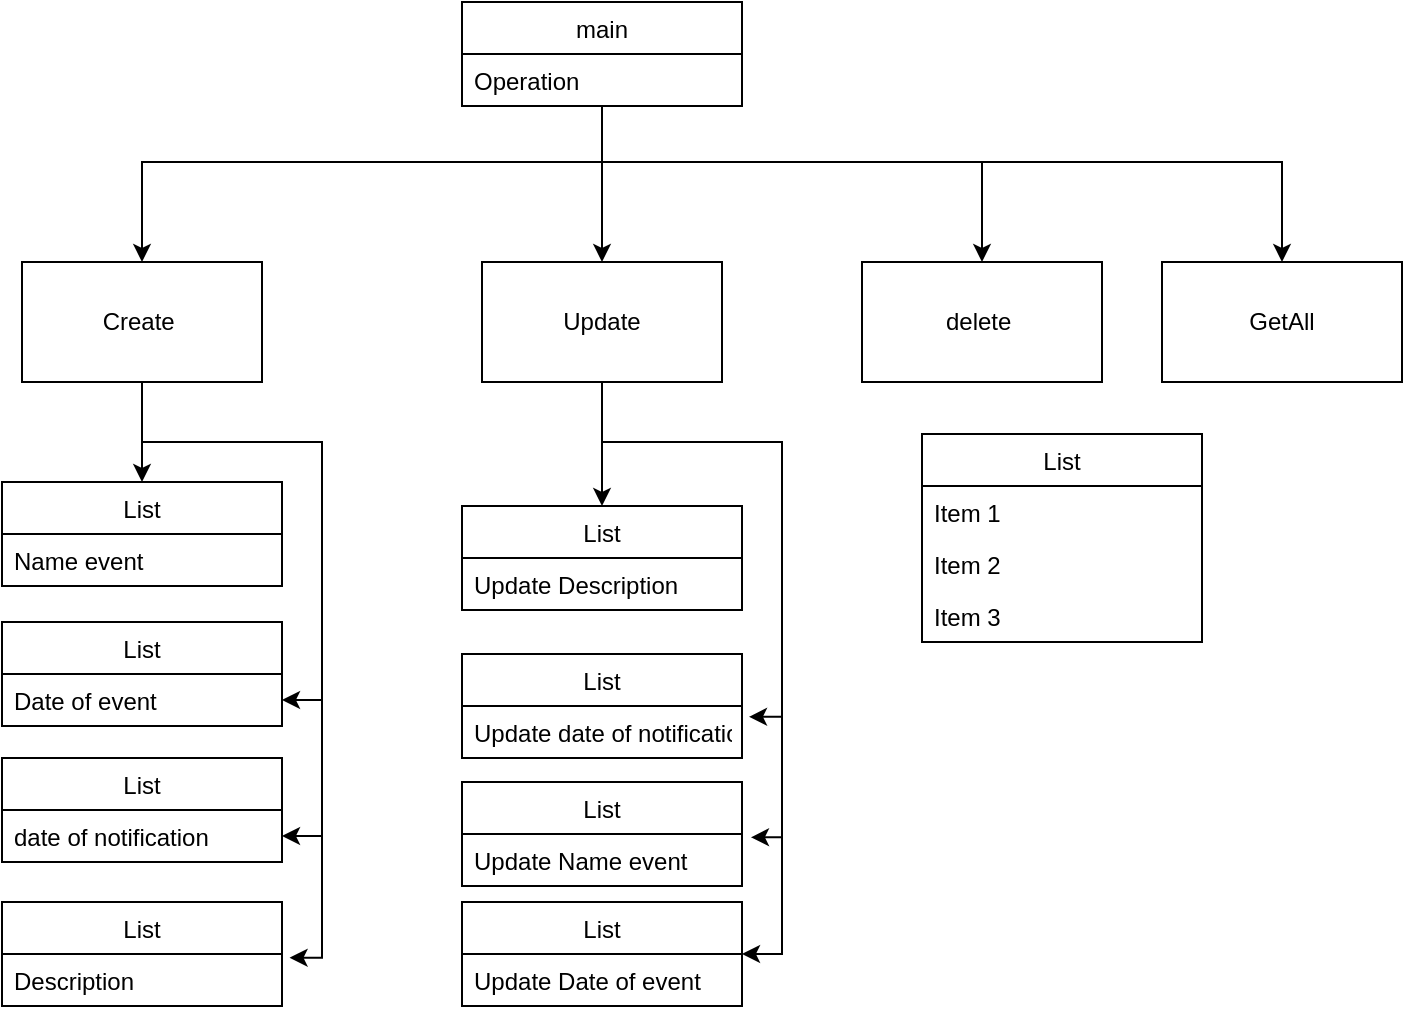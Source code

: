 <mxfile version="14.9.4" type="device"><diagram id="ho3AkiWj5FROqEi1cE9s" name="Page-1"><mxGraphModel dx="782" dy="706" grid="1" gridSize="10" guides="1" tooltips="1" connect="1" arrows="1" fold="1" page="1" pageScale="1" pageWidth="827" pageHeight="1169" math="0" shadow="0"><root><mxCell id="0"/><mxCell id="1" parent="0"/><mxCell id="Nqk3EgEsnA8rXJk3Ic-m-67" style="edgeStyle=orthogonalEdgeStyle;rounded=0;orthogonalLoop=1;jettySize=auto;html=1;exitX=0.5;exitY=1;exitDx=0;exitDy=0;entryX=0.5;entryY=0;entryDx=0;entryDy=0;" parent="1" source="Nqk3EgEsnA8rXJk3Ic-m-1" target="Nqk3EgEsnA8rXJk3Ic-m-57" edge="1"><mxGeometry relative="1" as="geometry"/></mxCell><mxCell id="Nqk3EgEsnA8rXJk3Ic-m-68" style="edgeStyle=orthogonalEdgeStyle;rounded=0;orthogonalLoop=1;jettySize=auto;html=1;exitX=0.5;exitY=1;exitDx=0;exitDy=0;entryX=1;entryY=0.5;entryDx=0;entryDy=0;" parent="1" source="Nqk3EgEsnA8rXJk3Ic-m-1" target="Nqk3EgEsnA8rXJk3Ic-m-8" edge="1"><mxGeometry relative="1" as="geometry"><Array as="points"><mxPoint x="100" y="500"/><mxPoint x="190" y="500"/><mxPoint x="190" y="629"/></Array></mxGeometry></mxCell><mxCell id="Nqk3EgEsnA8rXJk3Ic-m-69" style="edgeStyle=orthogonalEdgeStyle;rounded=0;orthogonalLoop=1;jettySize=auto;html=1;exitX=0.5;exitY=1;exitDx=0;exitDy=0;" parent="1" source="Nqk3EgEsnA8rXJk3Ic-m-1" target="Nqk3EgEsnA8rXJk3Ic-m-9" edge="1"><mxGeometry relative="1" as="geometry"><Array as="points"><mxPoint x="100" y="500"/><mxPoint x="190" y="500"/><mxPoint x="190" y="697"/></Array></mxGeometry></mxCell><mxCell id="Nqk3EgEsnA8rXJk3Ic-m-70" style="edgeStyle=orthogonalEdgeStyle;rounded=0;orthogonalLoop=1;jettySize=auto;html=1;exitX=0.5;exitY=1;exitDx=0;exitDy=0;entryX=1.027;entryY=0.072;entryDx=0;entryDy=0;entryPerimeter=0;" parent="1" source="Nqk3EgEsnA8rXJk3Ic-m-1" target="Nqk3EgEsnA8rXJk3Ic-m-11" edge="1"><mxGeometry relative="1" as="geometry"><Array as="points"><mxPoint x="100" y="500"/><mxPoint x="190" y="500"/><mxPoint x="190" y="758"/></Array></mxGeometry></mxCell><mxCell id="Nqk3EgEsnA8rXJk3Ic-m-1" value="Create&amp;nbsp;" style="rounded=0;whiteSpace=wrap;html=1;" parent="1" vertex="1"><mxGeometry x="40" y="410" width="120" height="60" as="geometry"/></mxCell><mxCell id="Nqk3EgEsnA8rXJk3Ic-m-71" style="edgeStyle=orthogonalEdgeStyle;rounded=0;orthogonalLoop=1;jettySize=auto;html=1;exitX=0.5;exitY=1;exitDx=0;exitDy=0;entryX=0.5;entryY=0;entryDx=0;entryDy=0;" parent="1" source="Nqk3EgEsnA8rXJk3Ic-m-2" target="Nqk3EgEsnA8rXJk3Ic-m-12" edge="1"><mxGeometry relative="1" as="geometry"/></mxCell><mxCell id="Nqk3EgEsnA8rXJk3Ic-m-72" style="edgeStyle=orthogonalEdgeStyle;rounded=0;orthogonalLoop=1;jettySize=auto;html=1;exitX=0.5;exitY=1;exitDx=0;exitDy=0;entryX=1.025;entryY=0.208;entryDx=0;entryDy=0;entryPerimeter=0;" parent="1" source="Nqk3EgEsnA8rXJk3Ic-m-2" target="Nqk3EgEsnA8rXJk3Ic-m-38" edge="1"><mxGeometry relative="1" as="geometry"><Array as="points"><mxPoint x="330" y="500"/><mxPoint x="420" y="500"/><mxPoint x="420" y="637"/></Array></mxGeometry></mxCell><mxCell id="Nqk3EgEsnA8rXJk3Ic-m-73" style="edgeStyle=orthogonalEdgeStyle;rounded=0;orthogonalLoop=1;jettySize=auto;html=1;exitX=0.5;exitY=1;exitDx=0;exitDy=0;entryX=1.032;entryY=0.063;entryDx=0;entryDy=0;entryPerimeter=0;" parent="1" source="Nqk3EgEsnA8rXJk3Ic-m-2" target="Nqk3EgEsnA8rXJk3Ic-m-46" edge="1"><mxGeometry relative="1" as="geometry"><Array as="points"><mxPoint x="330" y="500"/><mxPoint x="420" y="500"/><mxPoint x="420" y="698"/></Array></mxGeometry></mxCell><mxCell id="Nqk3EgEsnA8rXJk3Ic-m-74" style="edgeStyle=orthogonalEdgeStyle;rounded=0;orthogonalLoop=1;jettySize=auto;html=1;exitX=0.5;exitY=1;exitDx=0;exitDy=0;entryX=1;entryY=0.5;entryDx=0;entryDy=0;" parent="1" source="Nqk3EgEsnA8rXJk3Ic-m-2" target="Nqk3EgEsnA8rXJk3Ic-m-40" edge="1"><mxGeometry relative="1" as="geometry"><Array as="points"><mxPoint x="330" y="500"/><mxPoint x="420" y="500"/><mxPoint x="420" y="756"/></Array></mxGeometry></mxCell><mxCell id="Nqk3EgEsnA8rXJk3Ic-m-2" value="Update" style="rounded=0;whiteSpace=wrap;html=1;" parent="1" vertex="1"><mxGeometry x="270" y="410" width="120" height="60" as="geometry"/></mxCell><mxCell id="Nqk3EgEsnA8rXJk3Ic-m-3" value="delete&amp;nbsp;" style="rounded=0;whiteSpace=wrap;html=1;" parent="1" vertex="1"><mxGeometry x="460" y="410" width="120" height="60" as="geometry"/></mxCell><mxCell id="Nqk3EgEsnA8rXJk3Ic-m-4" value="GetAll" style="rounded=0;whiteSpace=wrap;html=1;" parent="1" vertex="1"><mxGeometry x="610" y="410" width="120" height="60" as="geometry"/></mxCell><mxCell id="Nqk3EgEsnA8rXJk3Ic-m-12" value="List" style="swimlane;fontStyle=0;childLayout=stackLayout;horizontal=1;startSize=26;horizontalStack=0;resizeParent=1;resizeParentMax=0;resizeLast=0;collapsible=1;marginBottom=0;" parent="1" vertex="1"><mxGeometry x="260" y="532" width="140" height="52" as="geometry"/></mxCell><mxCell id="Nqk3EgEsnA8rXJk3Ic-m-16" value="Update Description" style="text;strokeColor=none;fillColor=none;align=left;verticalAlign=top;spacingLeft=4;spacingRight=4;overflow=hidden;rotatable=0;points=[[0,0.5],[1,0.5]];portConstraint=eastwest;" parent="Nqk3EgEsnA8rXJk3Ic-m-12" vertex="1"><mxGeometry y="26" width="140" height="26" as="geometry"/></mxCell><mxCell id="Nqk3EgEsnA8rXJk3Ic-m-75" style="edgeStyle=orthogonalEdgeStyle;rounded=0;orthogonalLoop=1;jettySize=auto;html=1;" parent="1" source="Nqk3EgEsnA8rXJk3Ic-m-31" target="Nqk3EgEsnA8rXJk3Ic-m-2" edge="1"><mxGeometry relative="1" as="geometry"/></mxCell><mxCell id="Nqk3EgEsnA8rXJk3Ic-m-77" style="edgeStyle=orthogonalEdgeStyle;rounded=0;orthogonalLoop=1;jettySize=auto;html=1;entryX=0.5;entryY=0;entryDx=0;entryDy=0;" parent="1" source="Nqk3EgEsnA8rXJk3Ic-m-31" target="Nqk3EgEsnA8rXJk3Ic-m-1" edge="1"><mxGeometry relative="1" as="geometry"><Array as="points"><mxPoint x="330" y="360"/><mxPoint x="100" y="360"/></Array></mxGeometry></mxCell><mxCell id="Nqk3EgEsnA8rXJk3Ic-m-78" style="edgeStyle=orthogonalEdgeStyle;rounded=0;orthogonalLoop=1;jettySize=auto;html=1;entryX=0.5;entryY=0;entryDx=0;entryDy=0;" parent="1" source="Nqk3EgEsnA8rXJk3Ic-m-31" target="Nqk3EgEsnA8rXJk3Ic-m-3" edge="1"><mxGeometry relative="1" as="geometry"><Array as="points"><mxPoint x="330" y="360"/><mxPoint x="520" y="360"/></Array></mxGeometry></mxCell><mxCell id="Nqk3EgEsnA8rXJk3Ic-m-79" style="edgeStyle=orthogonalEdgeStyle;rounded=0;orthogonalLoop=1;jettySize=auto;html=1;entryX=0.5;entryY=0;entryDx=0;entryDy=0;" parent="1" source="Nqk3EgEsnA8rXJk3Ic-m-31" target="Nqk3EgEsnA8rXJk3Ic-m-4" edge="1"><mxGeometry relative="1" as="geometry"><Array as="points"><mxPoint x="330" y="360"/><mxPoint x="670" y="360"/></Array></mxGeometry></mxCell><mxCell id="Nqk3EgEsnA8rXJk3Ic-m-31" value="main" style="swimlane;fontStyle=0;childLayout=stackLayout;horizontal=1;startSize=26;horizontalStack=0;resizeParent=1;resizeParentMax=0;resizeLast=0;collapsible=1;marginBottom=0;" parent="1" vertex="1"><mxGeometry x="260" y="280" width="140" height="52" as="geometry"/></mxCell><mxCell id="Nqk3EgEsnA8rXJk3Ic-m-32" value="Operation " style="text;strokeColor=none;fillColor=none;align=left;verticalAlign=top;spacingLeft=4;spacingRight=4;overflow=hidden;rotatable=0;points=[[0,0.5],[1,0.5]];portConstraint=eastwest;" parent="Nqk3EgEsnA8rXJk3Ic-m-31" vertex="1"><mxGeometry y="26" width="140" height="26" as="geometry"/></mxCell><mxCell id="Nqk3EgEsnA8rXJk3Ic-m-35" value="List" style="swimlane;fontStyle=0;childLayout=stackLayout;horizontal=1;startSize=26;horizontalStack=0;resizeParent=1;resizeParentMax=0;resizeLast=0;collapsible=1;marginBottom=0;" parent="1" vertex="1"><mxGeometry x="260" y="606" width="140" height="52" as="geometry"/></mxCell><mxCell id="Nqk3EgEsnA8rXJk3Ic-m-38" value="Update date of notification" style="text;strokeColor=none;fillColor=none;align=left;verticalAlign=top;spacingLeft=4;spacingRight=4;overflow=hidden;rotatable=0;points=[[0,0.5],[1,0.5]];portConstraint=eastwest;" parent="Nqk3EgEsnA8rXJk3Ic-m-35" vertex="1"><mxGeometry y="26" width="140" height="26" as="geometry"/></mxCell><mxCell id="Nqk3EgEsnA8rXJk3Ic-m-40" value="List" style="swimlane;fontStyle=0;childLayout=stackLayout;horizontal=1;startSize=26;horizontalStack=0;resizeParent=1;resizeParentMax=0;resizeLast=0;collapsible=1;marginBottom=0;" parent="1" vertex="1"><mxGeometry x="260" y="730" width="140" height="52" as="geometry"/></mxCell><mxCell id="Nqk3EgEsnA8rXJk3Ic-m-42" value="Update Date of event" style="text;strokeColor=none;fillColor=none;align=left;verticalAlign=top;spacingLeft=4;spacingRight=4;overflow=hidden;rotatable=0;points=[[0,0.5],[1,0.5]];portConstraint=eastwest;" parent="Nqk3EgEsnA8rXJk3Ic-m-40" vertex="1"><mxGeometry y="26" width="140" height="26" as="geometry"/></mxCell><mxCell id="Nqk3EgEsnA8rXJk3Ic-m-45" value="List" style="swimlane;fontStyle=0;childLayout=stackLayout;horizontal=1;startSize=26;horizontalStack=0;resizeParent=1;resizeParentMax=0;resizeLast=0;collapsible=1;marginBottom=0;" parent="1" vertex="1"><mxGeometry x="260" y="670" width="140" height="52" as="geometry"/></mxCell><mxCell id="Nqk3EgEsnA8rXJk3Ic-m-46" value="Update Name event" style="text;strokeColor=none;fillColor=none;align=left;verticalAlign=top;spacingLeft=4;spacingRight=4;overflow=hidden;rotatable=0;points=[[0,0.5],[1,0.5]];portConstraint=eastwest;" parent="Nqk3EgEsnA8rXJk3Ic-m-45" vertex="1"><mxGeometry y="26" width="140" height="26" as="geometry"/></mxCell><mxCell id="Nqk3EgEsnA8rXJk3Ic-m-53" value="List" style="swimlane;fontStyle=0;childLayout=stackLayout;horizontal=1;startSize=26;horizontalStack=0;resizeParent=1;resizeParentMax=0;resizeLast=0;collapsible=1;marginBottom=0;" parent="1" vertex="1"><mxGeometry x="30" y="590" width="140" height="52" as="geometry"/></mxCell><mxCell id="Nqk3EgEsnA8rXJk3Ic-m-8" value="Date of event" style="text;strokeColor=none;fillColor=none;align=left;verticalAlign=top;spacingLeft=4;spacingRight=4;overflow=hidden;rotatable=0;points=[[0,0.5],[1,0.5]];portConstraint=eastwest;" parent="Nqk3EgEsnA8rXJk3Ic-m-53" vertex="1"><mxGeometry y="26" width="140" height="26" as="geometry"/></mxCell><mxCell id="Nqk3EgEsnA8rXJk3Ic-m-55" value="List" style="swimlane;fontStyle=0;childLayout=stackLayout;horizontal=1;startSize=26;horizontalStack=0;resizeParent=1;resizeParentMax=0;resizeLast=0;collapsible=1;marginBottom=0;" parent="1" vertex="1"><mxGeometry x="30" y="658" width="140" height="52" as="geometry"/></mxCell><mxCell id="Nqk3EgEsnA8rXJk3Ic-m-9" value="date of notification" style="text;strokeColor=none;fillColor=none;align=left;verticalAlign=top;spacingLeft=4;spacingRight=4;overflow=hidden;rotatable=0;points=[[0,0.5],[1,0.5]];portConstraint=eastwest;" parent="Nqk3EgEsnA8rXJk3Ic-m-55" vertex="1"><mxGeometry y="26" width="140" height="26" as="geometry"/></mxCell><mxCell id="Nqk3EgEsnA8rXJk3Ic-m-57" value="List" style="swimlane;fontStyle=0;childLayout=stackLayout;horizontal=1;startSize=26;horizontalStack=0;resizeParent=1;resizeParentMax=0;resizeLast=0;collapsible=1;marginBottom=0;" parent="1" vertex="1"><mxGeometry x="30" y="520" width="140" height="52" as="geometry"/></mxCell><mxCell id="Nqk3EgEsnA8rXJk3Ic-m-7" value="Name event" style="text;strokeColor=none;fillColor=none;align=left;verticalAlign=top;spacingLeft=4;spacingRight=4;overflow=hidden;rotatable=0;points=[[0,0.5],[1,0.5]];portConstraint=eastwest;" parent="Nqk3EgEsnA8rXJk3Ic-m-57" vertex="1"><mxGeometry y="26" width="140" height="26" as="geometry"/></mxCell><mxCell id="Nqk3EgEsnA8rXJk3Ic-m-59" value="List" style="swimlane;fontStyle=0;childLayout=stackLayout;horizontal=1;startSize=26;horizontalStack=0;resizeParent=1;resizeParentMax=0;resizeLast=0;collapsible=1;marginBottom=0;" parent="1" vertex="1"><mxGeometry x="30" y="730" width="140" height="52" as="geometry"/></mxCell><mxCell id="Nqk3EgEsnA8rXJk3Ic-m-11" value="Description" style="text;strokeColor=none;fillColor=none;align=left;verticalAlign=top;spacingLeft=4;spacingRight=4;overflow=hidden;rotatable=0;points=[[0,0.5],[1,0.5]];portConstraint=eastwest;" parent="Nqk3EgEsnA8rXJk3Ic-m-59" vertex="1"><mxGeometry y="26" width="140" height="26" as="geometry"/></mxCell><mxCell id="y7qhZ2GUW4Fxjx2TLg5E-1" value="List" style="swimlane;fontStyle=0;childLayout=stackLayout;horizontal=1;startSize=26;horizontalStack=0;resizeParent=1;resizeParentMax=0;resizeLast=0;collapsible=1;marginBottom=0;" vertex="1" parent="1"><mxGeometry x="490" y="496" width="140" height="104" as="geometry"/></mxCell><mxCell id="y7qhZ2GUW4Fxjx2TLg5E-2" value="Item 1" style="text;strokeColor=none;fillColor=none;align=left;verticalAlign=top;spacingLeft=4;spacingRight=4;overflow=hidden;rotatable=0;points=[[0,0.5],[1,0.5]];portConstraint=eastwest;" vertex="1" parent="y7qhZ2GUW4Fxjx2TLg5E-1"><mxGeometry y="26" width="140" height="26" as="geometry"/></mxCell><mxCell id="y7qhZ2GUW4Fxjx2TLg5E-3" value="Item 2" style="text;strokeColor=none;fillColor=none;align=left;verticalAlign=top;spacingLeft=4;spacingRight=4;overflow=hidden;rotatable=0;points=[[0,0.5],[1,0.5]];portConstraint=eastwest;" vertex="1" parent="y7qhZ2GUW4Fxjx2TLg5E-1"><mxGeometry y="52" width="140" height="26" as="geometry"/></mxCell><mxCell id="y7qhZ2GUW4Fxjx2TLg5E-4" value="Item 3" style="text;strokeColor=none;fillColor=none;align=left;verticalAlign=top;spacingLeft=4;spacingRight=4;overflow=hidden;rotatable=0;points=[[0,0.5],[1,0.5]];portConstraint=eastwest;" vertex="1" parent="y7qhZ2GUW4Fxjx2TLg5E-1"><mxGeometry y="78" width="140" height="26" as="geometry"/></mxCell></root></mxGraphModel></diagram></mxfile>